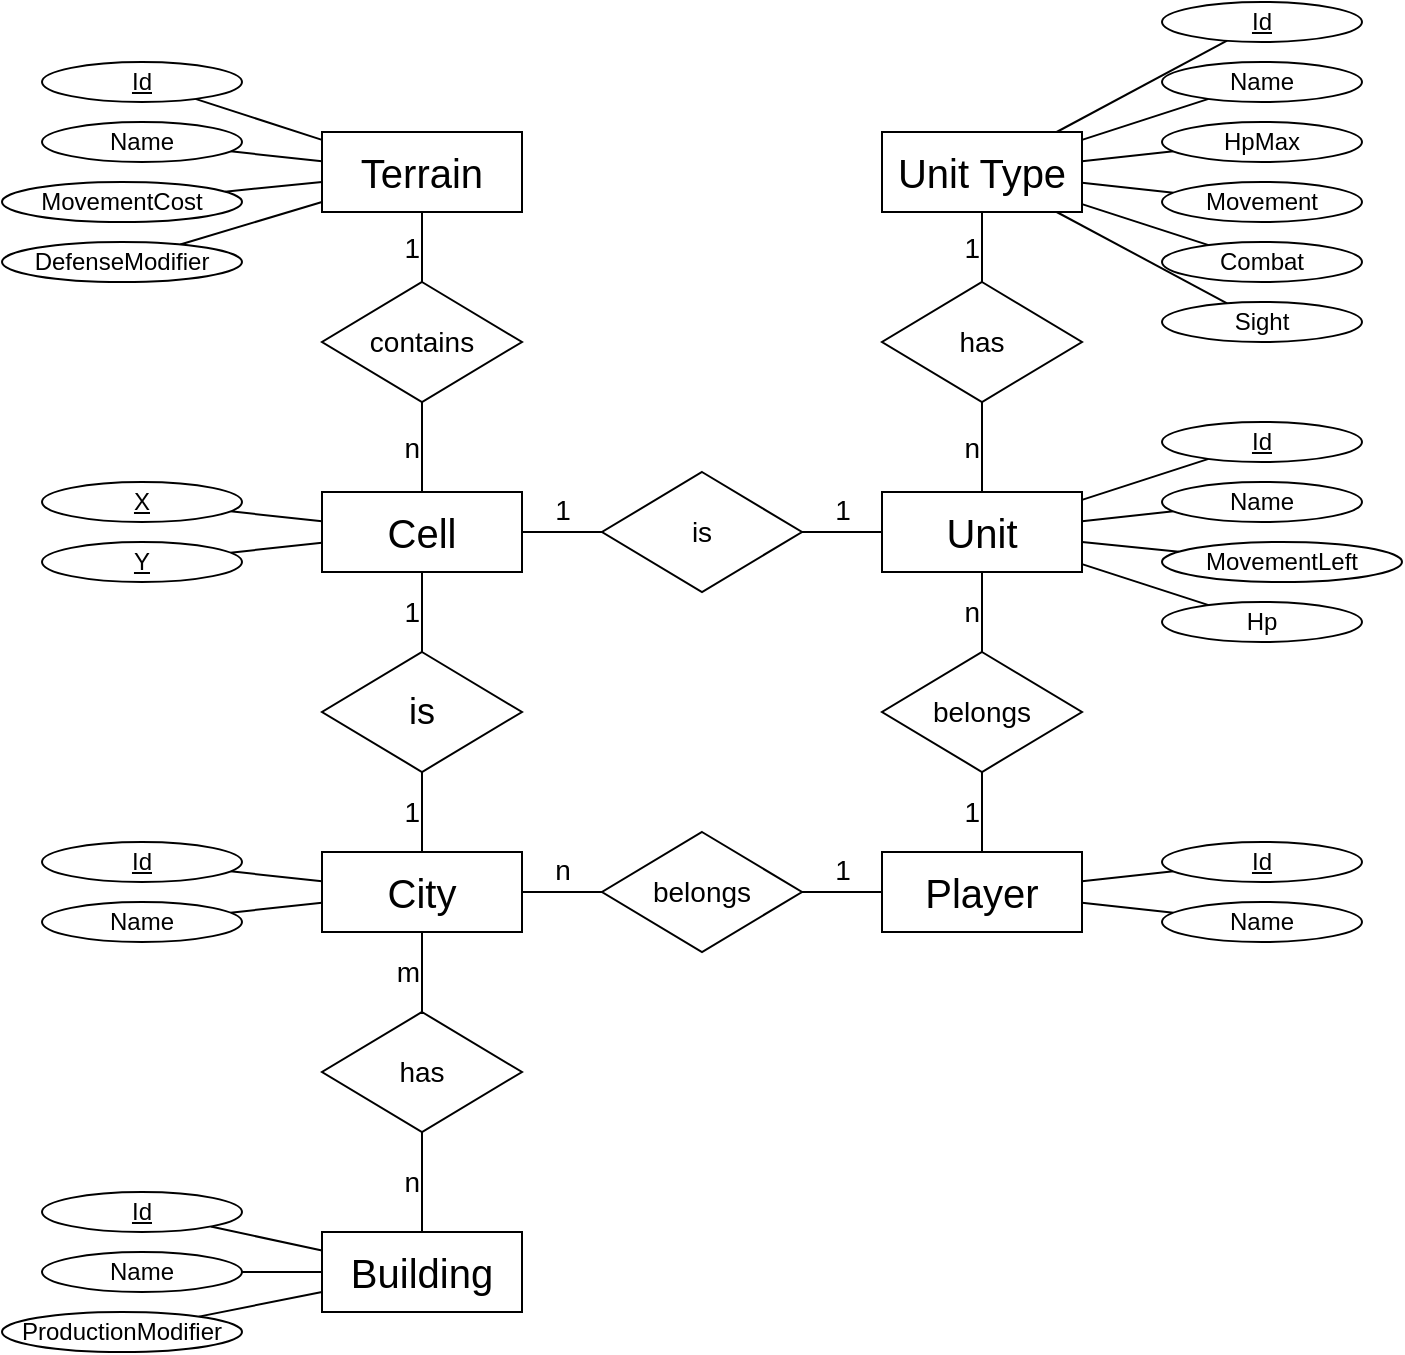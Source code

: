 <mxfile version="26.2.13">
  <diagram name="Page-1" id="gWl7vxhuacnCqxrEgilx">
    <mxGraphModel dx="1428" dy="785" grid="1" gridSize="10" guides="1" tooltips="1" connect="1" arrows="1" fold="1" page="1" pageScale="1" pageWidth="827" pageHeight="1169" math="0" shadow="0">
      <root>
        <mxCell id="0" />
        <mxCell id="1" parent="0" />
        <mxCell id="3VODwwk2X8jL6igRDQvl-17" value="1" style="edgeStyle=orthogonalEdgeStyle;rounded=0;orthogonalLoop=1;jettySize=auto;html=1;endArrow=none;startFill=0;labelPosition=center;verticalLabelPosition=top;align=center;verticalAlign=bottom;fontSize=14;" parent="1" source="3VODwwk2X8jL6igRDQvl-2" target="3VODwwk2X8jL6igRDQvl-16" edge="1">
          <mxGeometry relative="1" as="geometry" />
        </mxCell>
        <mxCell id="3VODwwk2X8jL6igRDQvl-26" value="1" style="edgeStyle=orthogonalEdgeStyle;rounded=0;orthogonalLoop=1;jettySize=auto;html=1;endArrow=none;startFill=0;labelPosition=left;verticalLabelPosition=middle;align=right;verticalAlign=middle;fontSize=14;" parent="1" source="3VODwwk2X8jL6igRDQvl-2" target="3VODwwk2X8jL6igRDQvl-25" edge="1">
          <mxGeometry relative="1" as="geometry" />
        </mxCell>
        <mxCell id="3VODwwk2X8jL6igRDQvl-2" value="Cell" style="whiteSpace=wrap;html=1;align=center;fontSize=20;" parent="1" vertex="1">
          <mxGeometry x="200" y="260" width="100" height="40" as="geometry" />
        </mxCell>
        <mxCell id="3VODwwk2X8jL6igRDQvl-3" value="Unit Type" style="whiteSpace=wrap;html=1;align=center;fontSize=20;" parent="1" vertex="1">
          <mxGeometry x="480" y="80" width="100" height="40" as="geometry" />
        </mxCell>
        <mxCell id="3VODwwk2X8jL6igRDQvl-20" value="n" style="edgeStyle=orthogonalEdgeStyle;rounded=0;orthogonalLoop=1;jettySize=auto;html=1;endArrow=none;startFill=0;labelPosition=left;verticalLabelPosition=middle;align=right;verticalAlign=middle;fontSize=14;" parent="1" source="3VODwwk2X8jL6igRDQvl-4" target="3VODwwk2X8jL6igRDQvl-19" edge="1">
          <mxGeometry relative="1" as="geometry" />
        </mxCell>
        <mxCell id="3VODwwk2X8jL6igRDQvl-23" value="n" style="edgeStyle=orthogonalEdgeStyle;rounded=0;orthogonalLoop=1;jettySize=auto;html=1;endArrow=none;startFill=0;labelPosition=left;verticalLabelPosition=middle;align=right;verticalAlign=middle;fontSize=14;" parent="1" source="3VODwwk2X8jL6igRDQvl-4" target="3VODwwk2X8jL6igRDQvl-22" edge="1">
          <mxGeometry relative="1" as="geometry" />
        </mxCell>
        <mxCell id="3VODwwk2X8jL6igRDQvl-4" value="Unit" style="whiteSpace=wrap;html=1;align=center;fontSize=20;" parent="1" vertex="1">
          <mxGeometry x="480" y="260" width="100" height="40" as="geometry" />
        </mxCell>
        <mxCell id="3VODwwk2X8jL6igRDQvl-29" value="m" style="edgeStyle=orthogonalEdgeStyle;rounded=0;orthogonalLoop=1;jettySize=auto;html=1;endArrow=none;startFill=0;labelPosition=left;verticalLabelPosition=middle;align=right;verticalAlign=middle;fontSize=14;" parent="1" source="3VODwwk2X8jL6igRDQvl-5" target="3VODwwk2X8jL6igRDQvl-28" edge="1">
          <mxGeometry relative="1" as="geometry" />
        </mxCell>
        <mxCell id="3VODwwk2X8jL6igRDQvl-32" value="n" style="edgeStyle=orthogonalEdgeStyle;rounded=0;orthogonalLoop=1;jettySize=auto;html=1;endArrow=none;startFill=0;labelPosition=center;verticalLabelPosition=top;align=center;verticalAlign=bottom;fontSize=14;" parent="1" source="3VODwwk2X8jL6igRDQvl-5" target="3VODwwk2X8jL6igRDQvl-31" edge="1">
          <mxGeometry relative="1" as="geometry" />
        </mxCell>
        <mxCell id="3VODwwk2X8jL6igRDQvl-5" value="City" style="whiteSpace=wrap;html=1;align=center;fontSize=20;" parent="1" vertex="1">
          <mxGeometry x="200" y="440" width="100" height="40" as="geometry" />
        </mxCell>
        <mxCell id="3VODwwk2X8jL6igRDQvl-14" value="1" style="edgeStyle=orthogonalEdgeStyle;rounded=0;orthogonalLoop=1;jettySize=auto;html=1;endArrow=none;startFill=0;labelPosition=left;verticalLabelPosition=middle;align=right;verticalAlign=middle;fontSize=14;" parent="1" source="3VODwwk2X8jL6igRDQvl-6" target="3VODwwk2X8jL6igRDQvl-13" edge="1">
          <mxGeometry relative="1" as="geometry" />
        </mxCell>
        <mxCell id="3VODwwk2X8jL6igRDQvl-6" value="Terrain" style="whiteSpace=wrap;html=1;align=center;fontSize=20;" parent="1" vertex="1">
          <mxGeometry x="200" y="80" width="100" height="40" as="geometry" />
        </mxCell>
        <mxCell id="3VODwwk2X8jL6igRDQvl-7" value="Player" style="whiteSpace=wrap;html=1;align=center;fontSize=20;" parent="1" vertex="1">
          <mxGeometry x="480" y="440" width="100" height="40" as="geometry" />
        </mxCell>
        <mxCell id="3VODwwk2X8jL6igRDQvl-11" value="Building" style="whiteSpace=wrap;html=1;align=center;fontSize=20;" parent="1" vertex="1">
          <mxGeometry x="200" y="630" width="100" height="40" as="geometry" />
        </mxCell>
        <mxCell id="3VODwwk2X8jL6igRDQvl-15" value="n" style="edgeStyle=orthogonalEdgeStyle;rounded=0;orthogonalLoop=1;jettySize=auto;html=1;endArrow=none;startFill=0;labelPosition=left;verticalLabelPosition=middle;align=right;verticalAlign=middle;fontSize=14;" parent="1" source="3VODwwk2X8jL6igRDQvl-13" target="3VODwwk2X8jL6igRDQvl-2" edge="1">
          <mxGeometry relative="1" as="geometry" />
        </mxCell>
        <mxCell id="3VODwwk2X8jL6igRDQvl-13" value="contains" style="rhombus;whiteSpace=wrap;html=1;fontSize=14;" parent="1" vertex="1">
          <mxGeometry x="200" y="155" width="100" height="60" as="geometry" />
        </mxCell>
        <mxCell id="3VODwwk2X8jL6igRDQvl-18" value="1" style="edgeStyle=orthogonalEdgeStyle;rounded=0;orthogonalLoop=1;jettySize=auto;html=1;endArrow=none;startFill=0;labelPosition=center;verticalLabelPosition=top;align=center;verticalAlign=bottom;fontSize=14;" parent="1" source="3VODwwk2X8jL6igRDQvl-16" target="3VODwwk2X8jL6igRDQvl-4" edge="1">
          <mxGeometry relative="1" as="geometry" />
        </mxCell>
        <mxCell id="3VODwwk2X8jL6igRDQvl-16" value="is" style="rhombus;whiteSpace=wrap;html=1;fontSize=14;" parent="1" vertex="1">
          <mxGeometry x="340" y="250" width="100" height="60" as="geometry" />
        </mxCell>
        <mxCell id="3VODwwk2X8jL6igRDQvl-21" value="1" style="rounded=0;orthogonalLoop=1;jettySize=auto;html=1;endArrow=none;startFill=0;labelPosition=left;verticalLabelPosition=middle;align=right;verticalAlign=middle;fontSize=14;" parent="1" source="3VODwwk2X8jL6igRDQvl-19" target="3VODwwk2X8jL6igRDQvl-3" edge="1">
          <mxGeometry relative="1" as="geometry" />
        </mxCell>
        <mxCell id="3VODwwk2X8jL6igRDQvl-19" value="has" style="rhombus;whiteSpace=wrap;html=1;fontSize=14;" parent="1" vertex="1">
          <mxGeometry x="480" y="155" width="100" height="60" as="geometry" />
        </mxCell>
        <mxCell id="3VODwwk2X8jL6igRDQvl-24" value="1" style="edgeStyle=orthogonalEdgeStyle;rounded=0;orthogonalLoop=1;jettySize=auto;html=1;endArrow=none;startFill=0;labelPosition=left;verticalLabelPosition=middle;align=right;verticalAlign=middle;fontSize=14;" parent="1" source="3VODwwk2X8jL6igRDQvl-22" target="3VODwwk2X8jL6igRDQvl-7" edge="1">
          <mxGeometry relative="1" as="geometry" />
        </mxCell>
        <mxCell id="3VODwwk2X8jL6igRDQvl-22" value="belongs" style="rhombus;whiteSpace=wrap;html=1;fontSize=14;" parent="1" vertex="1">
          <mxGeometry x="480" y="340" width="100" height="60" as="geometry" />
        </mxCell>
        <mxCell id="3VODwwk2X8jL6igRDQvl-27" value="1" style="edgeStyle=orthogonalEdgeStyle;rounded=0;orthogonalLoop=1;jettySize=auto;html=1;endArrow=none;startFill=0;labelPosition=left;verticalLabelPosition=middle;align=right;verticalAlign=middle;fontSize=14;" parent="1" source="3VODwwk2X8jL6igRDQvl-25" target="3VODwwk2X8jL6igRDQvl-5" edge="1">
          <mxGeometry relative="1" as="geometry" />
        </mxCell>
        <mxCell id="3VODwwk2X8jL6igRDQvl-25" value="is" style="rhombus;whiteSpace=wrap;html=1;fontSize=18;" parent="1" vertex="1">
          <mxGeometry x="200" y="340" width="100" height="60" as="geometry" />
        </mxCell>
        <mxCell id="3VODwwk2X8jL6igRDQvl-30" value="n" style="edgeStyle=orthogonalEdgeStyle;rounded=0;orthogonalLoop=1;jettySize=auto;html=1;endArrow=none;startFill=0;labelPosition=left;verticalLabelPosition=middle;align=right;verticalAlign=middle;fontSize=14;" parent="1" source="3VODwwk2X8jL6igRDQvl-28" target="3VODwwk2X8jL6igRDQvl-11" edge="1">
          <mxGeometry relative="1" as="geometry" />
        </mxCell>
        <mxCell id="3VODwwk2X8jL6igRDQvl-28" value="has" style="rhombus;whiteSpace=wrap;html=1;fontSize=14;" parent="1" vertex="1">
          <mxGeometry x="200" y="520" width="100" height="60" as="geometry" />
        </mxCell>
        <mxCell id="3VODwwk2X8jL6igRDQvl-33" value="1" style="edgeStyle=orthogonalEdgeStyle;rounded=0;orthogonalLoop=1;jettySize=auto;html=1;endArrow=none;startFill=0;labelPosition=center;verticalLabelPosition=top;align=center;verticalAlign=bottom;fontSize=14;" parent="1" source="3VODwwk2X8jL6igRDQvl-31" target="3VODwwk2X8jL6igRDQvl-7" edge="1">
          <mxGeometry relative="1" as="geometry" />
        </mxCell>
        <mxCell id="3VODwwk2X8jL6igRDQvl-31" value="belongs" style="rhombus;whiteSpace=wrap;html=1;fontSize=14;" parent="1" vertex="1">
          <mxGeometry x="340" y="430" width="100" height="60" as="geometry" />
        </mxCell>
        <mxCell id="XccmadHc4zBAqe2PBDIb-17" value="" style="rounded=0;orthogonalLoop=1;jettySize=auto;html=1;endArrow=none;startFill=0;" edge="1" parent="1" source="XccmadHc4zBAqe2PBDIb-1" target="3VODwwk2X8jL6igRDQvl-6">
          <mxGeometry relative="1" as="geometry" />
        </mxCell>
        <mxCell id="XccmadHc4zBAqe2PBDIb-1" value="Name" style="ellipse;whiteSpace=wrap;html=1;align=center;" vertex="1" parent="1">
          <mxGeometry x="60" y="75" width="100" height="20" as="geometry" />
        </mxCell>
        <mxCell id="XccmadHc4zBAqe2PBDIb-18" value="" style="rounded=0;orthogonalLoop=1;jettySize=auto;html=1;endArrow=none;startFill=0;" edge="1" parent="1" source="XccmadHc4zBAqe2PBDIb-2" target="3VODwwk2X8jL6igRDQvl-6">
          <mxGeometry relative="1" as="geometry" />
        </mxCell>
        <mxCell id="XccmadHc4zBAqe2PBDIb-2" value="MovementCost" style="ellipse;whiteSpace=wrap;html=1;align=center;" vertex="1" parent="1">
          <mxGeometry x="40" y="105" width="120" height="20" as="geometry" />
        </mxCell>
        <mxCell id="XccmadHc4zBAqe2PBDIb-19" value="" style="rounded=0;orthogonalLoop=1;jettySize=auto;html=1;endArrow=none;startFill=0;" edge="1" parent="1" source="XccmadHc4zBAqe2PBDIb-3" target="3VODwwk2X8jL6igRDQvl-6">
          <mxGeometry relative="1" as="geometry" />
        </mxCell>
        <mxCell id="XccmadHc4zBAqe2PBDIb-3" value="DefenseModifier" style="ellipse;whiteSpace=wrap;html=1;align=center;" vertex="1" parent="1">
          <mxGeometry x="40" y="135" width="120" height="20" as="geometry" />
        </mxCell>
        <mxCell id="XccmadHc4zBAqe2PBDIb-16" value="" style="rounded=0;orthogonalLoop=1;jettySize=auto;html=1;endArrow=none;startFill=0;" edge="1" parent="1" source="XccmadHc4zBAqe2PBDIb-4" target="3VODwwk2X8jL6igRDQvl-6">
          <mxGeometry relative="1" as="geometry" />
        </mxCell>
        <mxCell id="XccmadHc4zBAqe2PBDIb-4" value="Id" style="ellipse;whiteSpace=wrap;html=1;align=center;fontStyle=4" vertex="1" parent="1">
          <mxGeometry x="60" y="45" width="100" height="20" as="geometry" />
        </mxCell>
        <mxCell id="XccmadHc4zBAqe2PBDIb-21" value="" style="rounded=0;orthogonalLoop=1;jettySize=auto;html=1;endArrow=none;startFill=0;" edge="1" parent="1" source="XccmadHc4zBAqe2PBDIb-5" target="3VODwwk2X8jL6igRDQvl-11">
          <mxGeometry relative="1" as="geometry" />
        </mxCell>
        <mxCell id="XccmadHc4zBAqe2PBDIb-5" value="Name" style="ellipse;whiteSpace=wrap;html=1;align=center;" vertex="1" parent="1">
          <mxGeometry x="60" y="640" width="100" height="20" as="geometry" />
        </mxCell>
        <mxCell id="XccmadHc4zBAqe2PBDIb-22" value="" style="rounded=0;orthogonalLoop=1;jettySize=auto;html=1;endArrow=none;startFill=0;" edge="1" parent="1" source="XccmadHc4zBAqe2PBDIb-6" target="3VODwwk2X8jL6igRDQvl-11">
          <mxGeometry relative="1" as="geometry" />
        </mxCell>
        <mxCell id="XccmadHc4zBAqe2PBDIb-6" value="ProductionModifier" style="ellipse;whiteSpace=wrap;html=1;align=center;" vertex="1" parent="1">
          <mxGeometry x="40" y="670" width="120" height="20" as="geometry" />
        </mxCell>
        <mxCell id="XccmadHc4zBAqe2PBDIb-20" value="" style="rounded=0;orthogonalLoop=1;jettySize=auto;html=1;endArrow=none;startFill=0;" edge="1" parent="1" source="XccmadHc4zBAqe2PBDIb-7" target="3VODwwk2X8jL6igRDQvl-11">
          <mxGeometry relative="1" as="geometry" />
        </mxCell>
        <mxCell id="XccmadHc4zBAqe2PBDIb-7" value="Id" style="ellipse;whiteSpace=wrap;html=1;align=center;fontStyle=4" vertex="1" parent="1">
          <mxGeometry x="60" y="610" width="100" height="20" as="geometry" />
        </mxCell>
        <mxCell id="XccmadHc4zBAqe2PBDIb-29" value="" style="rounded=0;orthogonalLoop=1;jettySize=auto;html=1;endArrow=none;startFill=0;" edge="1" parent="1" source="XccmadHc4zBAqe2PBDIb-23" target="3VODwwk2X8jL6igRDQvl-2">
          <mxGeometry relative="1" as="geometry" />
        </mxCell>
        <mxCell id="XccmadHc4zBAqe2PBDIb-23" value="Y" style="ellipse;whiteSpace=wrap;html=1;align=center;fontStyle=4" vertex="1" parent="1">
          <mxGeometry x="60" y="285" width="100" height="20" as="geometry" />
        </mxCell>
        <mxCell id="XccmadHc4zBAqe2PBDIb-28" value="" style="rounded=0;orthogonalLoop=1;jettySize=auto;html=1;endArrow=none;startFill=0;" edge="1" parent="1" source="XccmadHc4zBAqe2PBDIb-25" target="3VODwwk2X8jL6igRDQvl-2">
          <mxGeometry relative="1" as="geometry" />
        </mxCell>
        <mxCell id="XccmadHc4zBAqe2PBDIb-25" value="X" style="ellipse;whiteSpace=wrap;html=1;align=center;fontStyle=4" vertex="1" parent="1">
          <mxGeometry x="60" y="255" width="100" height="20" as="geometry" />
        </mxCell>
        <mxCell id="XccmadHc4zBAqe2PBDIb-31" value="" style="rounded=0;orthogonalLoop=1;jettySize=auto;html=1;endArrow=none;startFill=0;" edge="1" parent="1" source="XccmadHc4zBAqe2PBDIb-26" target="3VODwwk2X8jL6igRDQvl-5">
          <mxGeometry relative="1" as="geometry" />
        </mxCell>
        <mxCell id="XccmadHc4zBAqe2PBDIb-26" value="Name" style="ellipse;whiteSpace=wrap;html=1;align=center;" vertex="1" parent="1">
          <mxGeometry x="60" y="465" width="100" height="20" as="geometry" />
        </mxCell>
        <mxCell id="XccmadHc4zBAqe2PBDIb-30" value="" style="rounded=0;orthogonalLoop=1;jettySize=auto;html=1;endArrow=none;startFill=0;" edge="1" parent="1" source="XccmadHc4zBAqe2PBDIb-27" target="3VODwwk2X8jL6igRDQvl-5">
          <mxGeometry relative="1" as="geometry" />
        </mxCell>
        <mxCell id="XccmadHc4zBAqe2PBDIb-27" value="Id" style="ellipse;whiteSpace=wrap;html=1;align=center;fontStyle=4" vertex="1" parent="1">
          <mxGeometry x="60" y="435" width="100" height="20" as="geometry" />
        </mxCell>
        <mxCell id="XccmadHc4zBAqe2PBDIb-63" value="" style="rounded=0;orthogonalLoop=1;jettySize=auto;html=1;endArrow=none;startFill=0;" edge="1" parent="1" source="XccmadHc4zBAqe2PBDIb-32" target="3VODwwk2X8jL6igRDQvl-7">
          <mxGeometry relative="1" as="geometry" />
        </mxCell>
        <mxCell id="XccmadHc4zBAqe2PBDIb-32" value="Name" style="ellipse;whiteSpace=wrap;html=1;align=center;" vertex="1" parent="1">
          <mxGeometry x="620" y="465" width="100" height="20" as="geometry" />
        </mxCell>
        <mxCell id="XccmadHc4zBAqe2PBDIb-62" value="" style="rounded=0;orthogonalLoop=1;jettySize=auto;html=1;endArrow=none;startFill=0;" edge="1" parent="1" source="XccmadHc4zBAqe2PBDIb-33" target="3VODwwk2X8jL6igRDQvl-7">
          <mxGeometry relative="1" as="geometry" />
        </mxCell>
        <mxCell id="XccmadHc4zBAqe2PBDIb-33" value="Id" style="ellipse;whiteSpace=wrap;html=1;align=center;fontStyle=4" vertex="1" parent="1">
          <mxGeometry x="620" y="435" width="100" height="20" as="geometry" />
        </mxCell>
        <mxCell id="XccmadHc4zBAqe2PBDIb-57" value="" style="rounded=0;orthogonalLoop=1;jettySize=auto;html=1;endArrow=none;startFill=0;" edge="1" parent="1" source="XccmadHc4zBAqe2PBDIb-34" target="3VODwwk2X8jL6igRDQvl-4">
          <mxGeometry relative="1" as="geometry" />
        </mxCell>
        <mxCell id="XccmadHc4zBAqe2PBDIb-34" value="Name" style="ellipse;whiteSpace=wrap;html=1;align=center;" vertex="1" parent="1">
          <mxGeometry x="620" y="255" width="100" height="20" as="geometry" />
        </mxCell>
        <mxCell id="XccmadHc4zBAqe2PBDIb-59" value="" style="rounded=0;orthogonalLoop=1;jettySize=auto;html=1;endArrow=none;startFill=0;" edge="1" parent="1" source="XccmadHc4zBAqe2PBDIb-35" target="3VODwwk2X8jL6igRDQvl-4">
          <mxGeometry relative="1" as="geometry" />
        </mxCell>
        <mxCell id="XccmadHc4zBAqe2PBDIb-35" value="Id" style="ellipse;whiteSpace=wrap;html=1;align=center;fontStyle=4" vertex="1" parent="1">
          <mxGeometry x="620" y="225" width="100" height="20" as="geometry" />
        </mxCell>
        <mxCell id="XccmadHc4zBAqe2PBDIb-46" value="" style="rounded=0;orthogonalLoop=1;jettySize=auto;html=1;endArrow=none;startFill=0;" edge="1" parent="1" source="XccmadHc4zBAqe2PBDIb-36" target="3VODwwk2X8jL6igRDQvl-3">
          <mxGeometry relative="1" as="geometry" />
        </mxCell>
        <mxCell id="XccmadHc4zBAqe2PBDIb-36" value="HpMax" style="ellipse;whiteSpace=wrap;html=1;align=center;" vertex="1" parent="1">
          <mxGeometry x="620" y="75" width="100" height="20" as="geometry" />
        </mxCell>
        <mxCell id="XccmadHc4zBAqe2PBDIb-55" value="" style="rounded=0;orthogonalLoop=1;jettySize=auto;html=1;endArrow=none;startFill=0;" edge="1" parent="1" source="XccmadHc4zBAqe2PBDIb-37" target="3VODwwk2X8jL6igRDQvl-3">
          <mxGeometry relative="1" as="geometry" />
        </mxCell>
        <mxCell id="XccmadHc4zBAqe2PBDIb-37" value="Id" style="ellipse;whiteSpace=wrap;html=1;align=center;fontStyle=4" vertex="1" parent="1">
          <mxGeometry x="620" y="15" width="100" height="20" as="geometry" />
        </mxCell>
        <mxCell id="XccmadHc4zBAqe2PBDIb-56" value="" style="rounded=0;orthogonalLoop=1;jettySize=auto;html=1;endArrow=none;startFill=0;" edge="1" parent="1" source="XccmadHc4zBAqe2PBDIb-38" target="3VODwwk2X8jL6igRDQvl-4">
          <mxGeometry relative="1" as="geometry" />
        </mxCell>
        <mxCell id="XccmadHc4zBAqe2PBDIb-38" value="Hp" style="ellipse;whiteSpace=wrap;html=1;align=center;" vertex="1" parent="1">
          <mxGeometry x="620" y="315" width="100" height="20" as="geometry" />
        </mxCell>
        <mxCell id="XccmadHc4zBAqe2PBDIb-61" value="" style="rounded=0;orthogonalLoop=1;jettySize=auto;html=1;endArrow=none;startFill=0;" edge="1" parent="1" source="XccmadHc4zBAqe2PBDIb-39" target="3VODwwk2X8jL6igRDQvl-4">
          <mxGeometry relative="1" as="geometry" />
        </mxCell>
        <mxCell id="XccmadHc4zBAqe2PBDIb-39" value="MovementLeft" style="ellipse;whiteSpace=wrap;html=1;align=center;" vertex="1" parent="1">
          <mxGeometry x="620" y="285" width="120" height="20" as="geometry" />
        </mxCell>
        <mxCell id="XccmadHc4zBAqe2PBDIb-47" value="" style="rounded=0;orthogonalLoop=1;jettySize=auto;html=1;endArrow=none;startFill=0;" edge="1" parent="1" source="XccmadHc4zBAqe2PBDIb-40" target="3VODwwk2X8jL6igRDQvl-3">
          <mxGeometry relative="1" as="geometry" />
        </mxCell>
        <mxCell id="XccmadHc4zBAqe2PBDIb-40" value="Movement" style="ellipse;whiteSpace=wrap;html=1;align=center;" vertex="1" parent="1">
          <mxGeometry x="620" y="105" width="100" height="20" as="geometry" />
        </mxCell>
        <mxCell id="XccmadHc4zBAqe2PBDIb-45" value="" style="rounded=0;orthogonalLoop=1;jettySize=auto;html=1;endArrow=none;startFill=0;" edge="1" parent="1" source="XccmadHc4zBAqe2PBDIb-41" target="3VODwwk2X8jL6igRDQvl-3">
          <mxGeometry relative="1" as="geometry" />
        </mxCell>
        <mxCell id="XccmadHc4zBAqe2PBDIb-41" value="Name" style="ellipse;whiteSpace=wrap;html=1;align=center;" vertex="1" parent="1">
          <mxGeometry x="620" y="45" width="100" height="20" as="geometry" />
        </mxCell>
        <mxCell id="XccmadHc4zBAqe2PBDIb-49" value="" style="rounded=0;orthogonalLoop=1;jettySize=auto;html=1;endArrow=none;startFill=0;" edge="1" parent="1" source="XccmadHc4zBAqe2PBDIb-42" target="3VODwwk2X8jL6igRDQvl-3">
          <mxGeometry relative="1" as="geometry" />
        </mxCell>
        <mxCell id="XccmadHc4zBAqe2PBDIb-42" value="Combat" style="ellipse;whiteSpace=wrap;html=1;align=center;" vertex="1" parent="1">
          <mxGeometry x="620" y="135" width="100" height="20" as="geometry" />
        </mxCell>
        <mxCell id="XccmadHc4zBAqe2PBDIb-52" value="" style="rounded=0;orthogonalLoop=1;jettySize=auto;html=1;endArrow=none;startFill=0;" edge="1" parent="1" source="XccmadHc4zBAqe2PBDIb-43" target="3VODwwk2X8jL6igRDQvl-3">
          <mxGeometry relative="1" as="geometry" />
        </mxCell>
        <mxCell id="XccmadHc4zBAqe2PBDIb-43" value="Sight" style="ellipse;whiteSpace=wrap;html=1;align=center;" vertex="1" parent="1">
          <mxGeometry x="620" y="165" width="100" height="20" as="geometry" />
        </mxCell>
      </root>
    </mxGraphModel>
  </diagram>
</mxfile>
